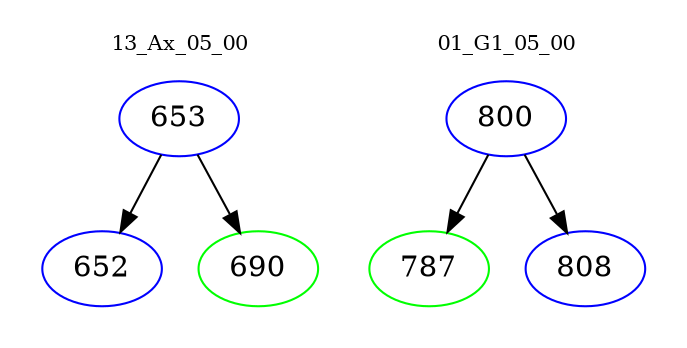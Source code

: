 digraph{
subgraph cluster_0 {
color = white
label = "13_Ax_05_00";
fontsize=10;
T0_653 [label="653", color="blue"]
T0_653 -> T0_652 [color="black"]
T0_652 [label="652", color="blue"]
T0_653 -> T0_690 [color="black"]
T0_690 [label="690", color="green"]
}
subgraph cluster_1 {
color = white
label = "01_G1_05_00";
fontsize=10;
T1_800 [label="800", color="blue"]
T1_800 -> T1_787 [color="black"]
T1_787 [label="787", color="green"]
T1_800 -> T1_808 [color="black"]
T1_808 [label="808", color="blue"]
}
}

